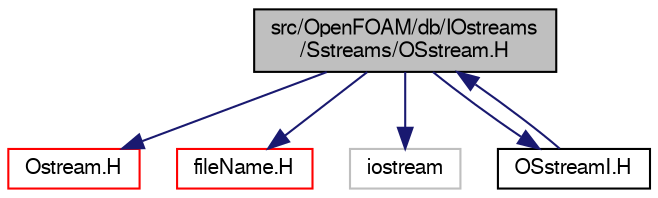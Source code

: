 digraph "src/OpenFOAM/db/IOstreams/Sstreams/OSstream.H"
{
  bgcolor="transparent";
  edge [fontname="FreeSans",fontsize="10",labelfontname="FreeSans",labelfontsize="10"];
  node [fontname="FreeSans",fontsize="10",shape=record];
  Node0 [label="src/OpenFOAM/db/IOstreams\l/Sstreams/OSstream.H",height=0.2,width=0.4,color="black", fillcolor="grey75", style="filled", fontcolor="black"];
  Node0 -> Node1 [color="midnightblue",fontsize="10",style="solid",fontname="FreeSans"];
  Node1 [label="Ostream.H",height=0.2,width=0.4,color="red",URL="$a09098.html"];
  Node0 -> Node28 [color="midnightblue",fontsize="10",style="solid",fontname="FreeSans"];
  Node28 [label="fileName.H",height=0.2,width=0.4,color="red",URL="$a12584.html"];
  Node0 -> Node23 [color="midnightblue",fontsize="10",style="solid",fontname="FreeSans"];
  Node23 [label="iostream",height=0.2,width=0.4,color="grey75"];
  Node0 -> Node33 [color="midnightblue",fontsize="10",style="solid",fontname="FreeSans"];
  Node33 [label="OSstreamI.H",height=0.2,width=0.4,color="black",URL="$a09185.html"];
  Node33 -> Node0 [color="midnightblue",fontsize="10",style="solid",fontname="FreeSans"];
}
